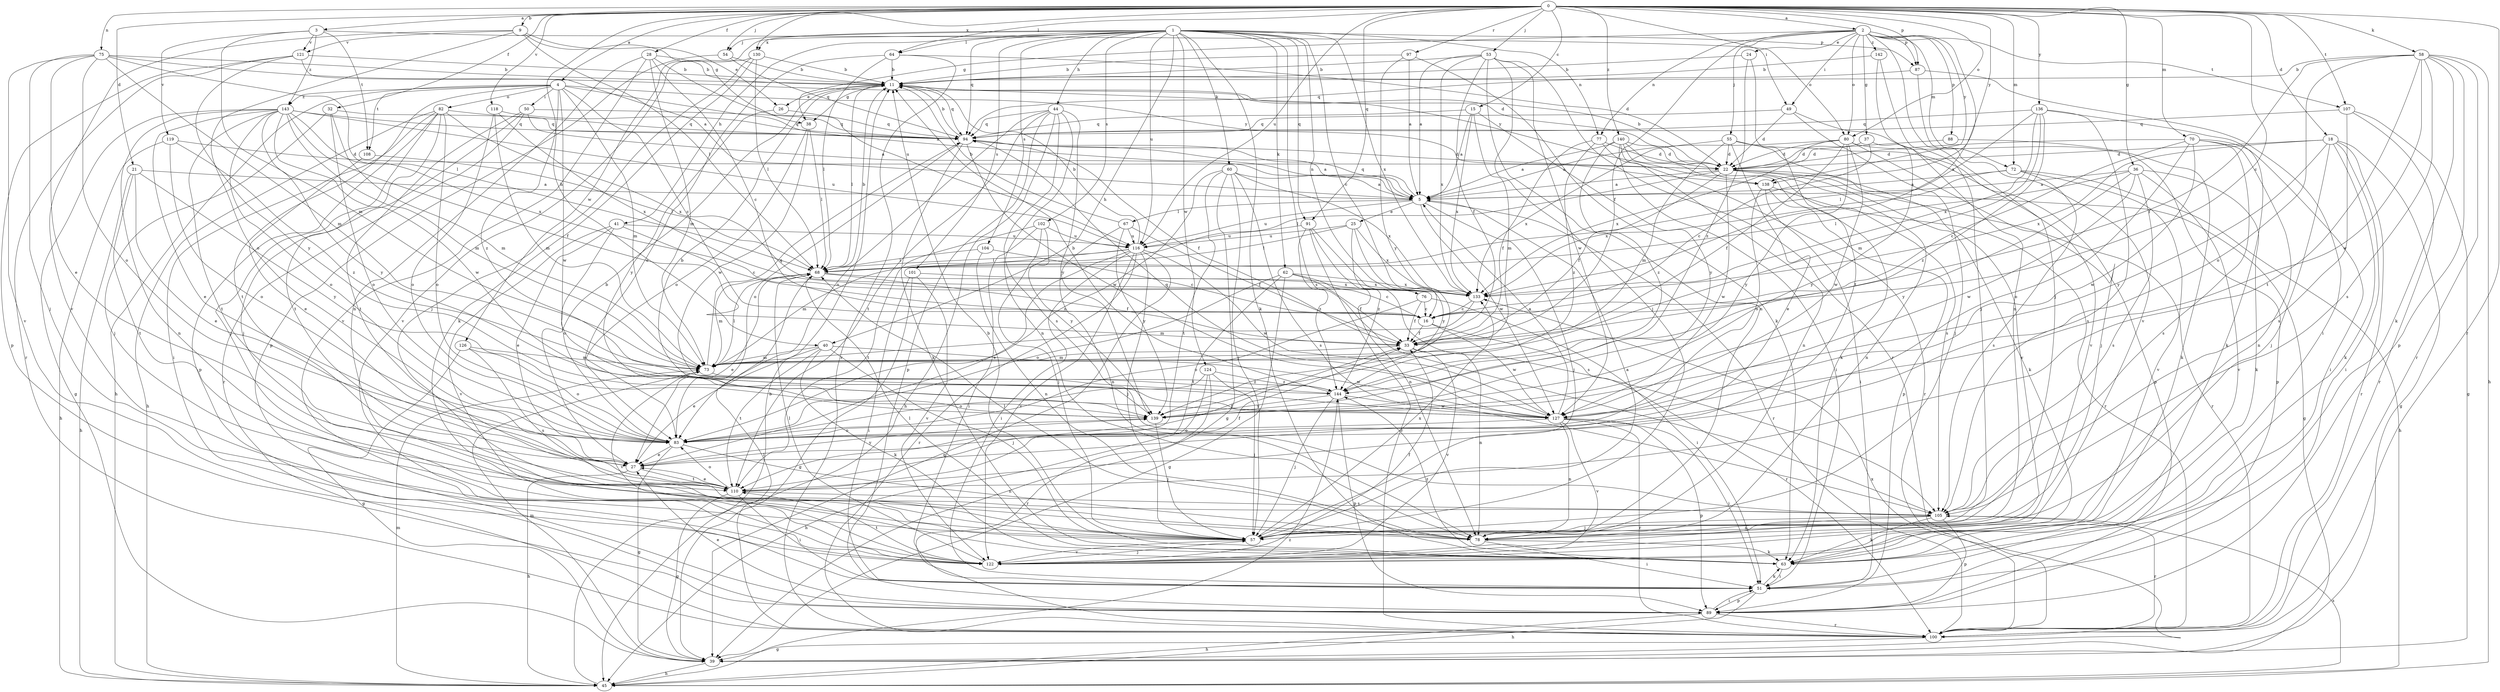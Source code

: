 strict digraph  {
0;
1;
2;
3;
4;
5;
9;
11;
15;
16;
18;
21;
22;
24;
25;
26;
27;
28;
32;
33;
36;
37;
38;
39;
40;
41;
44;
45;
49;
50;
51;
53;
54;
55;
57;
58;
60;
62;
63;
64;
67;
68;
70;
72;
73;
75;
76;
77;
78;
80;
82;
83;
87;
88;
89;
91;
94;
97;
100;
101;
102;
104;
105;
107;
108;
110;
116;
118;
119;
121;
122;
124;
126;
127;
130;
133;
136;
138;
139;
140;
142;
143;
144;
0 -> 2  [label=a];
0 -> 3  [label=a];
0 -> 4  [label=a];
0 -> 9  [label=b];
0 -> 15  [label=c];
0 -> 16  [label=c];
0 -> 18  [label=d];
0 -> 21  [label=d];
0 -> 28  [label=f];
0 -> 32  [label=f];
0 -> 36  [label=g];
0 -> 40  [label=h];
0 -> 49  [label=i];
0 -> 53  [label=j];
0 -> 54  [label=j];
0 -> 58  [label=k];
0 -> 64  [label=l];
0 -> 70  [label=m];
0 -> 72  [label=m];
0 -> 75  [label=n];
0 -> 80  [label=o];
0 -> 87  [label=p];
0 -> 91  [label=q];
0 -> 97  [label=r];
0 -> 100  [label=r];
0 -> 107  [label=t];
0 -> 116  [label=u];
0 -> 118  [label=v];
0 -> 130  [label=x];
0 -> 136  [label=y];
0 -> 138  [label=y];
0 -> 140  [label=z];
1 -> 16  [label=c];
1 -> 40  [label=h];
1 -> 41  [label=h];
1 -> 44  [label=h];
1 -> 54  [label=j];
1 -> 60  [label=k];
1 -> 62  [label=k];
1 -> 63  [label=k];
1 -> 64  [label=l];
1 -> 76  [label=n];
1 -> 77  [label=n];
1 -> 87  [label=p];
1 -> 91  [label=q];
1 -> 94  [label=q];
1 -> 101  [label=s];
1 -> 102  [label=s];
1 -> 104  [label=s];
1 -> 105  [label=s];
1 -> 116  [label=u];
1 -> 124  [label=w];
1 -> 126  [label=w];
1 -> 130  [label=x];
1 -> 133  [label=x];
2 -> 24  [label=e];
2 -> 33  [label=f];
2 -> 37  [label=g];
2 -> 38  [label=g];
2 -> 49  [label=i];
2 -> 55  [label=j];
2 -> 57  [label=j];
2 -> 72  [label=m];
2 -> 77  [label=n];
2 -> 80  [label=o];
2 -> 87  [label=p];
2 -> 88  [label=p];
2 -> 107  [label=t];
2 -> 133  [label=x];
2 -> 138  [label=y];
2 -> 142  [label=z];
3 -> 73  [label=m];
3 -> 80  [label=o];
3 -> 108  [label=t];
3 -> 119  [label=v];
3 -> 121  [label=v];
3 -> 143  [label=z];
4 -> 5  [label=a];
4 -> 16  [label=c];
4 -> 45  [label=h];
4 -> 50  [label=i];
4 -> 73  [label=m];
4 -> 82  [label=o];
4 -> 108  [label=t];
4 -> 110  [label=t];
4 -> 127  [label=w];
4 -> 138  [label=y];
4 -> 143  [label=z];
4 -> 144  [label=z];
5 -> 25  [label=e];
5 -> 57  [label=j];
5 -> 67  [label=l];
5 -> 94  [label=q];
5 -> 100  [label=r];
5 -> 116  [label=u];
5 -> 127  [label=w];
9 -> 26  [label=e];
9 -> 38  [label=g];
9 -> 68  [label=l];
9 -> 83  [label=o];
9 -> 121  [label=v];
9 -> 122  [label=v];
11 -> 26  [label=e];
11 -> 38  [label=g];
11 -> 68  [label=l];
11 -> 94  [label=q];
11 -> 138  [label=y];
15 -> 5  [label=a];
15 -> 73  [label=m];
15 -> 94  [label=q];
15 -> 133  [label=x];
15 -> 139  [label=y];
16 -> 33  [label=f];
16 -> 100  [label=r];
16 -> 127  [label=w];
18 -> 22  [label=d];
18 -> 39  [label=g];
18 -> 51  [label=i];
18 -> 57  [label=j];
18 -> 63  [label=k];
18 -> 100  [label=r];
18 -> 133  [label=x];
18 -> 139  [label=y];
21 -> 5  [label=a];
21 -> 27  [label=e];
21 -> 45  [label=h];
21 -> 110  [label=t];
21 -> 139  [label=y];
22 -> 5  [label=a];
22 -> 11  [label=b];
22 -> 33  [label=f];
22 -> 39  [label=g];
22 -> 63  [label=k];
22 -> 68  [label=l];
22 -> 78  [label=n];
22 -> 100  [label=r];
22 -> 127  [label=w];
24 -> 11  [label=b];
24 -> 110  [label=t];
24 -> 144  [label=z];
25 -> 68  [label=l];
25 -> 116  [label=u];
25 -> 133  [label=x];
25 -> 139  [label=y];
25 -> 144  [label=z];
26 -> 94  [label=q];
26 -> 139  [label=y];
27 -> 11  [label=b];
27 -> 33  [label=f];
27 -> 45  [label=h];
27 -> 110  [label=t];
27 -> 139  [label=y];
28 -> 11  [label=b];
28 -> 16  [label=c];
28 -> 73  [label=m];
28 -> 78  [label=n];
28 -> 116  [label=u];
28 -> 122  [label=v];
32 -> 57  [label=j];
32 -> 73  [label=m];
32 -> 83  [label=o];
32 -> 94  [label=q];
33 -> 73  [label=m];
33 -> 78  [label=n];
33 -> 122  [label=v];
36 -> 5  [label=a];
36 -> 63  [label=k];
36 -> 68  [label=l];
36 -> 105  [label=s];
36 -> 122  [label=v];
36 -> 127  [label=w];
36 -> 139  [label=y];
37 -> 16  [label=c];
37 -> 22  [label=d];
37 -> 139  [label=y];
38 -> 68  [label=l];
38 -> 83  [label=o];
38 -> 127  [label=w];
39 -> 45  [label=h];
39 -> 73  [label=m];
39 -> 133  [label=x];
40 -> 27  [label=e];
40 -> 57  [label=j];
40 -> 63  [label=k];
40 -> 73  [label=m];
40 -> 110  [label=t];
40 -> 127  [label=w];
41 -> 16  [label=c];
41 -> 27  [label=e];
41 -> 83  [label=o];
41 -> 116  [label=u];
41 -> 122  [label=v];
44 -> 45  [label=h];
44 -> 78  [label=n];
44 -> 83  [label=o];
44 -> 89  [label=p];
44 -> 94  [label=q];
44 -> 105  [label=s];
44 -> 110  [label=t];
44 -> 139  [label=y];
45 -> 11  [label=b];
45 -> 73  [label=m];
45 -> 105  [label=s];
45 -> 144  [label=z];
49 -> 22  [label=d];
49 -> 57  [label=j];
49 -> 94  [label=q];
49 -> 122  [label=v];
50 -> 5  [label=a];
50 -> 57  [label=j];
50 -> 94  [label=q];
50 -> 100  [label=r];
50 -> 110  [label=t];
51 -> 45  [label=h];
51 -> 63  [label=k];
51 -> 89  [label=p];
53 -> 5  [label=a];
53 -> 11  [label=b];
53 -> 33  [label=f];
53 -> 57  [label=j];
53 -> 78  [label=n];
53 -> 100  [label=r];
53 -> 127  [label=w];
53 -> 133  [label=x];
54 -> 11  [label=b];
54 -> 89  [label=p];
54 -> 94  [label=q];
55 -> 22  [label=d];
55 -> 27  [label=e];
55 -> 73  [label=m];
55 -> 89  [label=p];
55 -> 122  [label=v];
55 -> 133  [label=x];
57 -> 5  [label=a];
57 -> 122  [label=v];
57 -> 133  [label=x];
58 -> 11  [label=b];
58 -> 33  [label=f];
58 -> 45  [label=h];
58 -> 63  [label=k];
58 -> 83  [label=o];
58 -> 89  [label=p];
58 -> 100  [label=r];
58 -> 105  [label=s];
58 -> 110  [label=t];
58 -> 127  [label=w];
60 -> 5  [label=a];
60 -> 39  [label=g];
60 -> 57  [label=j];
60 -> 83  [label=o];
60 -> 105  [label=s];
60 -> 110  [label=t];
60 -> 133  [label=x];
62 -> 16  [label=c];
62 -> 33  [label=f];
62 -> 39  [label=g];
62 -> 83  [label=o];
62 -> 110  [label=t];
62 -> 133  [label=x];
63 -> 11  [label=b];
63 -> 51  [label=i];
63 -> 68  [label=l];
63 -> 144  [label=z];
64 -> 11  [label=b];
64 -> 22  [label=d];
64 -> 68  [label=l];
64 -> 83  [label=o];
64 -> 100  [label=r];
67 -> 11  [label=b];
67 -> 33  [label=f];
67 -> 78  [label=n];
67 -> 116  [label=u];
67 -> 139  [label=y];
68 -> 11  [label=b];
68 -> 27  [label=e];
68 -> 33  [label=f];
68 -> 73  [label=m];
68 -> 133  [label=x];
70 -> 16  [label=c];
70 -> 22  [label=d];
70 -> 51  [label=i];
70 -> 78  [label=n];
70 -> 83  [label=o];
70 -> 105  [label=s];
70 -> 127  [label=w];
72 -> 5  [label=a];
72 -> 45  [label=h];
72 -> 105  [label=s];
72 -> 122  [label=v];
72 -> 133  [label=x];
73 -> 68  [label=l];
73 -> 94  [label=q];
73 -> 122  [label=v];
73 -> 144  [label=z];
75 -> 11  [label=b];
75 -> 22  [label=d];
75 -> 27  [label=e];
75 -> 57  [label=j];
75 -> 68  [label=l];
75 -> 73  [label=m];
75 -> 83  [label=o];
75 -> 122  [label=v];
76 -> 16  [label=c];
76 -> 33  [label=f];
76 -> 51  [label=i];
76 -> 83  [label=o];
77 -> 22  [label=d];
77 -> 33  [label=f];
77 -> 100  [label=r];
77 -> 144  [label=z];
78 -> 51  [label=i];
78 -> 63  [label=k];
78 -> 68  [label=l];
80 -> 5  [label=a];
80 -> 22  [label=d];
80 -> 33  [label=f];
80 -> 57  [label=j];
80 -> 89  [label=p];
80 -> 127  [label=w];
80 -> 133  [label=x];
80 -> 139  [label=y];
82 -> 45  [label=h];
82 -> 51  [label=i];
82 -> 57  [label=j];
82 -> 83  [label=o];
82 -> 89  [label=p];
82 -> 94  [label=q];
82 -> 110  [label=t];
82 -> 133  [label=x];
83 -> 27  [label=e];
83 -> 39  [label=g];
83 -> 78  [label=n];
87 -> 51  [label=i];
87 -> 94  [label=q];
87 -> 122  [label=v];
88 -> 22  [label=d];
88 -> 63  [label=k];
89 -> 27  [label=e];
89 -> 45  [label=h];
89 -> 51  [label=i];
89 -> 100  [label=r];
91 -> 78  [label=n];
91 -> 100  [label=r];
91 -> 105  [label=s];
91 -> 116  [label=u];
91 -> 144  [label=z];
94 -> 5  [label=a];
94 -> 11  [label=b];
94 -> 22  [label=d];
94 -> 33  [label=f];
94 -> 63  [label=k];
94 -> 83  [label=o];
94 -> 127  [label=w];
97 -> 5  [label=a];
97 -> 11  [label=b];
97 -> 63  [label=k];
97 -> 139  [label=y];
100 -> 39  [label=g];
100 -> 68  [label=l];
101 -> 39  [label=g];
101 -> 51  [label=i];
101 -> 122  [label=v];
101 -> 133  [label=x];
102 -> 51  [label=i];
102 -> 57  [label=j];
102 -> 110  [label=t];
102 -> 116  [label=u];
102 -> 139  [label=y];
104 -> 16  [label=c];
104 -> 68  [label=l];
104 -> 78  [label=n];
105 -> 57  [label=j];
105 -> 63  [label=k];
105 -> 78  [label=n];
105 -> 89  [label=p];
105 -> 100  [label=r];
107 -> 39  [label=g];
107 -> 94  [label=q];
107 -> 100  [label=r];
107 -> 105  [label=s];
108 -> 27  [label=e];
108 -> 68  [label=l];
110 -> 27  [label=e];
110 -> 33  [label=f];
110 -> 39  [label=g];
110 -> 51  [label=i];
110 -> 83  [label=o];
110 -> 105  [label=s];
116 -> 11  [label=b];
116 -> 27  [label=e];
116 -> 39  [label=g];
116 -> 51  [label=i];
116 -> 57  [label=j];
116 -> 68  [label=l];
116 -> 73  [label=m];
116 -> 100  [label=r];
116 -> 122  [label=v];
116 -> 127  [label=w];
118 -> 73  [label=m];
118 -> 83  [label=o];
118 -> 94  [label=q];
118 -> 133  [label=x];
119 -> 22  [label=d];
119 -> 45  [label=h];
119 -> 83  [label=o];
119 -> 144  [label=z];
121 -> 5  [label=a];
121 -> 11  [label=b];
121 -> 89  [label=p];
121 -> 100  [label=r];
121 -> 139  [label=y];
122 -> 33  [label=f];
122 -> 57  [label=j];
122 -> 68  [label=l];
122 -> 110  [label=t];
124 -> 45  [label=h];
124 -> 57  [label=j];
124 -> 83  [label=o];
124 -> 100  [label=r];
124 -> 144  [label=z];
126 -> 39  [label=g];
126 -> 73  [label=m];
126 -> 83  [label=o];
126 -> 105  [label=s];
127 -> 5  [label=a];
127 -> 51  [label=i];
127 -> 78  [label=n];
127 -> 83  [label=o];
127 -> 89  [label=p];
127 -> 94  [label=q];
127 -> 100  [label=r];
127 -> 122  [label=v];
130 -> 11  [label=b];
130 -> 57  [label=j];
130 -> 63  [label=k];
130 -> 68  [label=l];
130 -> 122  [label=v];
133 -> 16  [label=c];
133 -> 73  [label=m];
136 -> 63  [label=k];
136 -> 68  [label=l];
136 -> 73  [label=m];
136 -> 94  [label=q];
136 -> 105  [label=s];
136 -> 133  [label=x];
136 -> 144  [label=z];
138 -> 51  [label=i];
138 -> 83  [label=o];
138 -> 89  [label=p];
138 -> 100  [label=r];
139 -> 11  [label=b];
139 -> 57  [label=j];
139 -> 83  [label=o];
140 -> 5  [label=a];
140 -> 22  [label=d];
140 -> 51  [label=i];
140 -> 63  [label=k];
140 -> 78  [label=n];
140 -> 105  [label=s];
140 -> 144  [label=z];
142 -> 11  [label=b];
142 -> 57  [label=j];
142 -> 78  [label=n];
143 -> 27  [label=e];
143 -> 33  [label=f];
143 -> 39  [label=g];
143 -> 73  [label=m];
143 -> 78  [label=n];
143 -> 83  [label=o];
143 -> 94  [label=q];
143 -> 110  [label=t];
143 -> 116  [label=u];
143 -> 127  [label=w];
143 -> 133  [label=x];
143 -> 139  [label=y];
144 -> 11  [label=b];
144 -> 57  [label=j];
144 -> 89  [label=p];
144 -> 127  [label=w];
144 -> 139  [label=y];
}
